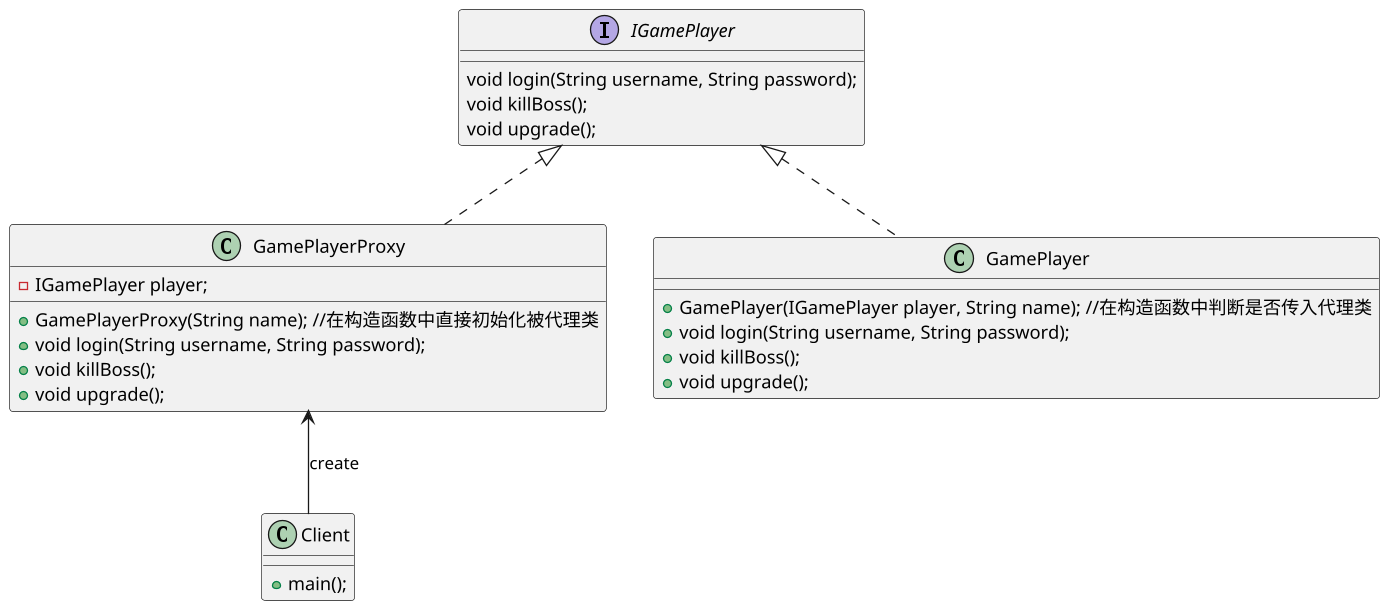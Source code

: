 @startuml

scale 1.3
interface IGamePlayer{
    void login(String username, String password);
    void killBoss();
    void upgrade();
}

class GamePlayerProxy implements IGamePlayer{
    - IGamePlayer player;
    + GamePlayerProxy(String name); //在构造函数中直接初始化被代理类
    + void login(String username, String password);
    + void killBoss();
    + void upgrade();
}

class GamePlayer implements IGamePlayer{
    + GamePlayer(IGamePlayer player, String name); //在构造函数中判断是否传入代理类
    + void login(String username, String password);
    + void killBoss();
    + void upgrade();
}

class Client{
    + main();
}

Client -up-> GamePlayerProxy : create

@enduml